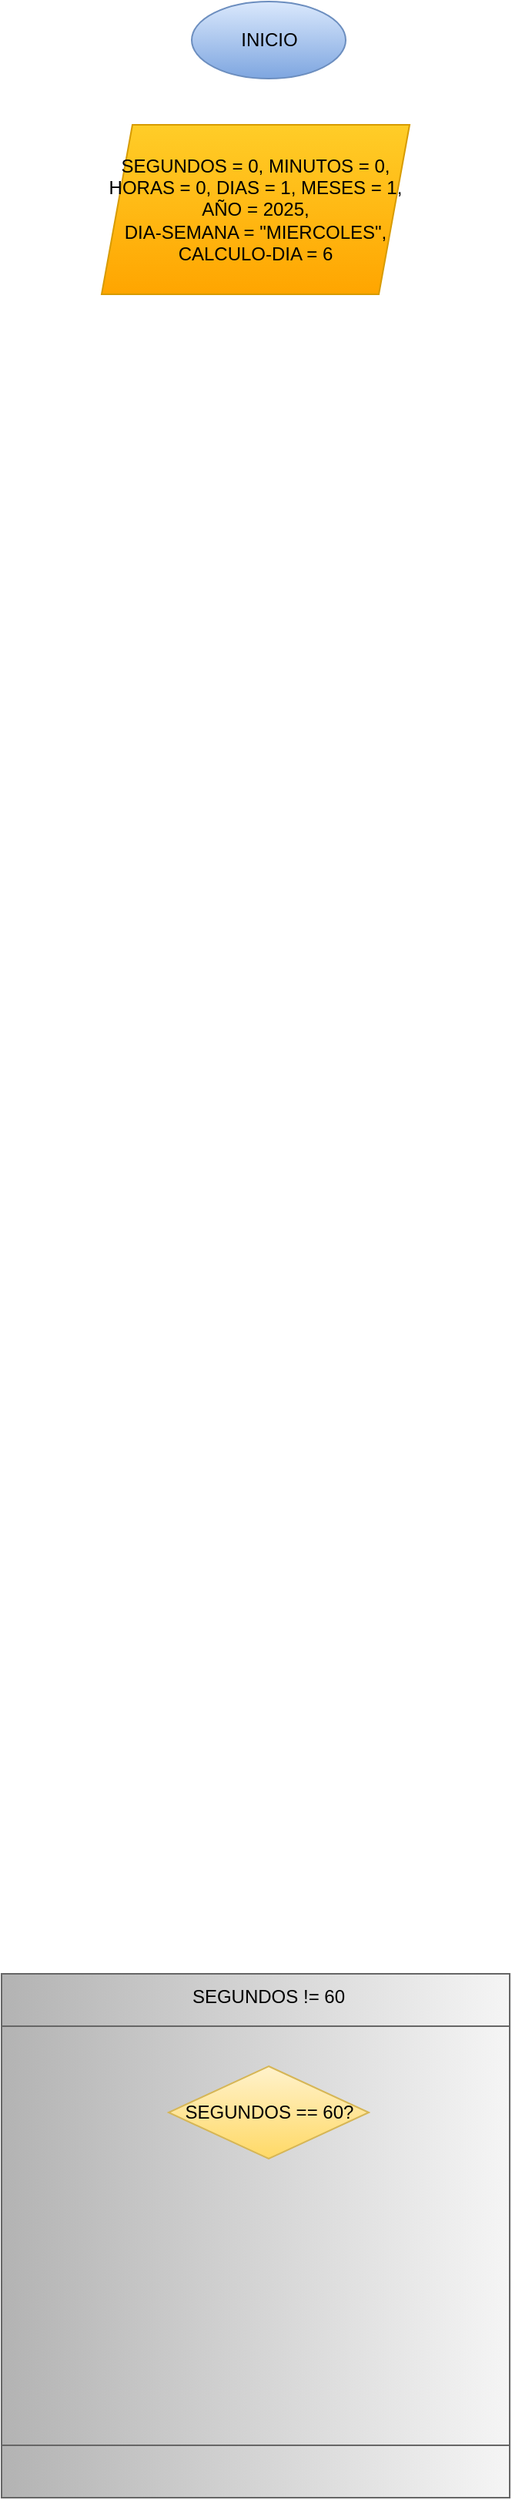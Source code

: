 <mxfile version="26.1.1">
  <diagram name="Página-1" id="ssY0a-lsV6pVMud-pwid">
    <mxGraphModel dx="1173" dy="579" grid="1" gridSize="10" guides="1" tooltips="1" connect="1" arrows="1" fold="1" page="1" pageScale="1" pageWidth="827" pageHeight="1169" math="0" shadow="0">
      <root>
        <mxCell id="0" />
        <mxCell id="1" parent="0" />
        <mxCell id="2XEeb3x4QMcPgkgz6Vr9-1" value="INICIO" style="ellipse;whiteSpace=wrap;html=1;fillColor=#dae8fc;gradientColor=#7ea6e0;strokeColor=#6c8ebf;" vertex="1" parent="1">
          <mxGeometry x="348.5" y="40" width="100" height="50" as="geometry" />
        </mxCell>
        <mxCell id="2XEeb3x4QMcPgkgz6Vr9-2" value="SEGUNDOS = 0, MINUTOS = 0, HORAS = 0, DIAS = 1, MESES = 1, AÑO = 2025,&lt;div&gt;DIA-SEMANA = &quot;MIERCOLES&quot;, CALCULO-DIA = 6&lt;/div&gt;" style="shape=parallelogram;perimeter=parallelogramPerimeter;whiteSpace=wrap;html=1;fixedSize=1;fillColor=#ffcd28;gradientColor=#ffa500;strokeColor=#d79b00;" vertex="1" parent="1">
          <mxGeometry x="290" y="120" width="200" height="110" as="geometry" />
        </mxCell>
        <mxCell id="2XEeb3x4QMcPgkgz6Vr9-4" value="" style="shape=process;whiteSpace=wrap;html=1;backgroundOutline=1;direction=south;fillColor=#f5f5f5;gradientColor=#b3b3b3;strokeColor=#666666;" vertex="1" parent="1">
          <mxGeometry x="225" y="1320" width="330" height="340" as="geometry" />
        </mxCell>
        <mxCell id="2XEeb3x4QMcPgkgz6Vr9-5" value="SEGUNDOS != 60" style="text;html=1;align=center;verticalAlign=middle;whiteSpace=wrap;rounded=0;" vertex="1" parent="1">
          <mxGeometry x="336" y="1320" width="125" height="30" as="geometry" />
        </mxCell>
        <mxCell id="2XEeb3x4QMcPgkgz6Vr9-6" value="SEGUNDOS == 60?" style="rhombus;whiteSpace=wrap;html=1;fillColor=#fff2cc;gradientColor=#ffd966;strokeColor=#d6b656;" vertex="1" parent="1">
          <mxGeometry x="333.5" y="1380" width="130" height="60" as="geometry" />
        </mxCell>
      </root>
    </mxGraphModel>
  </diagram>
</mxfile>

